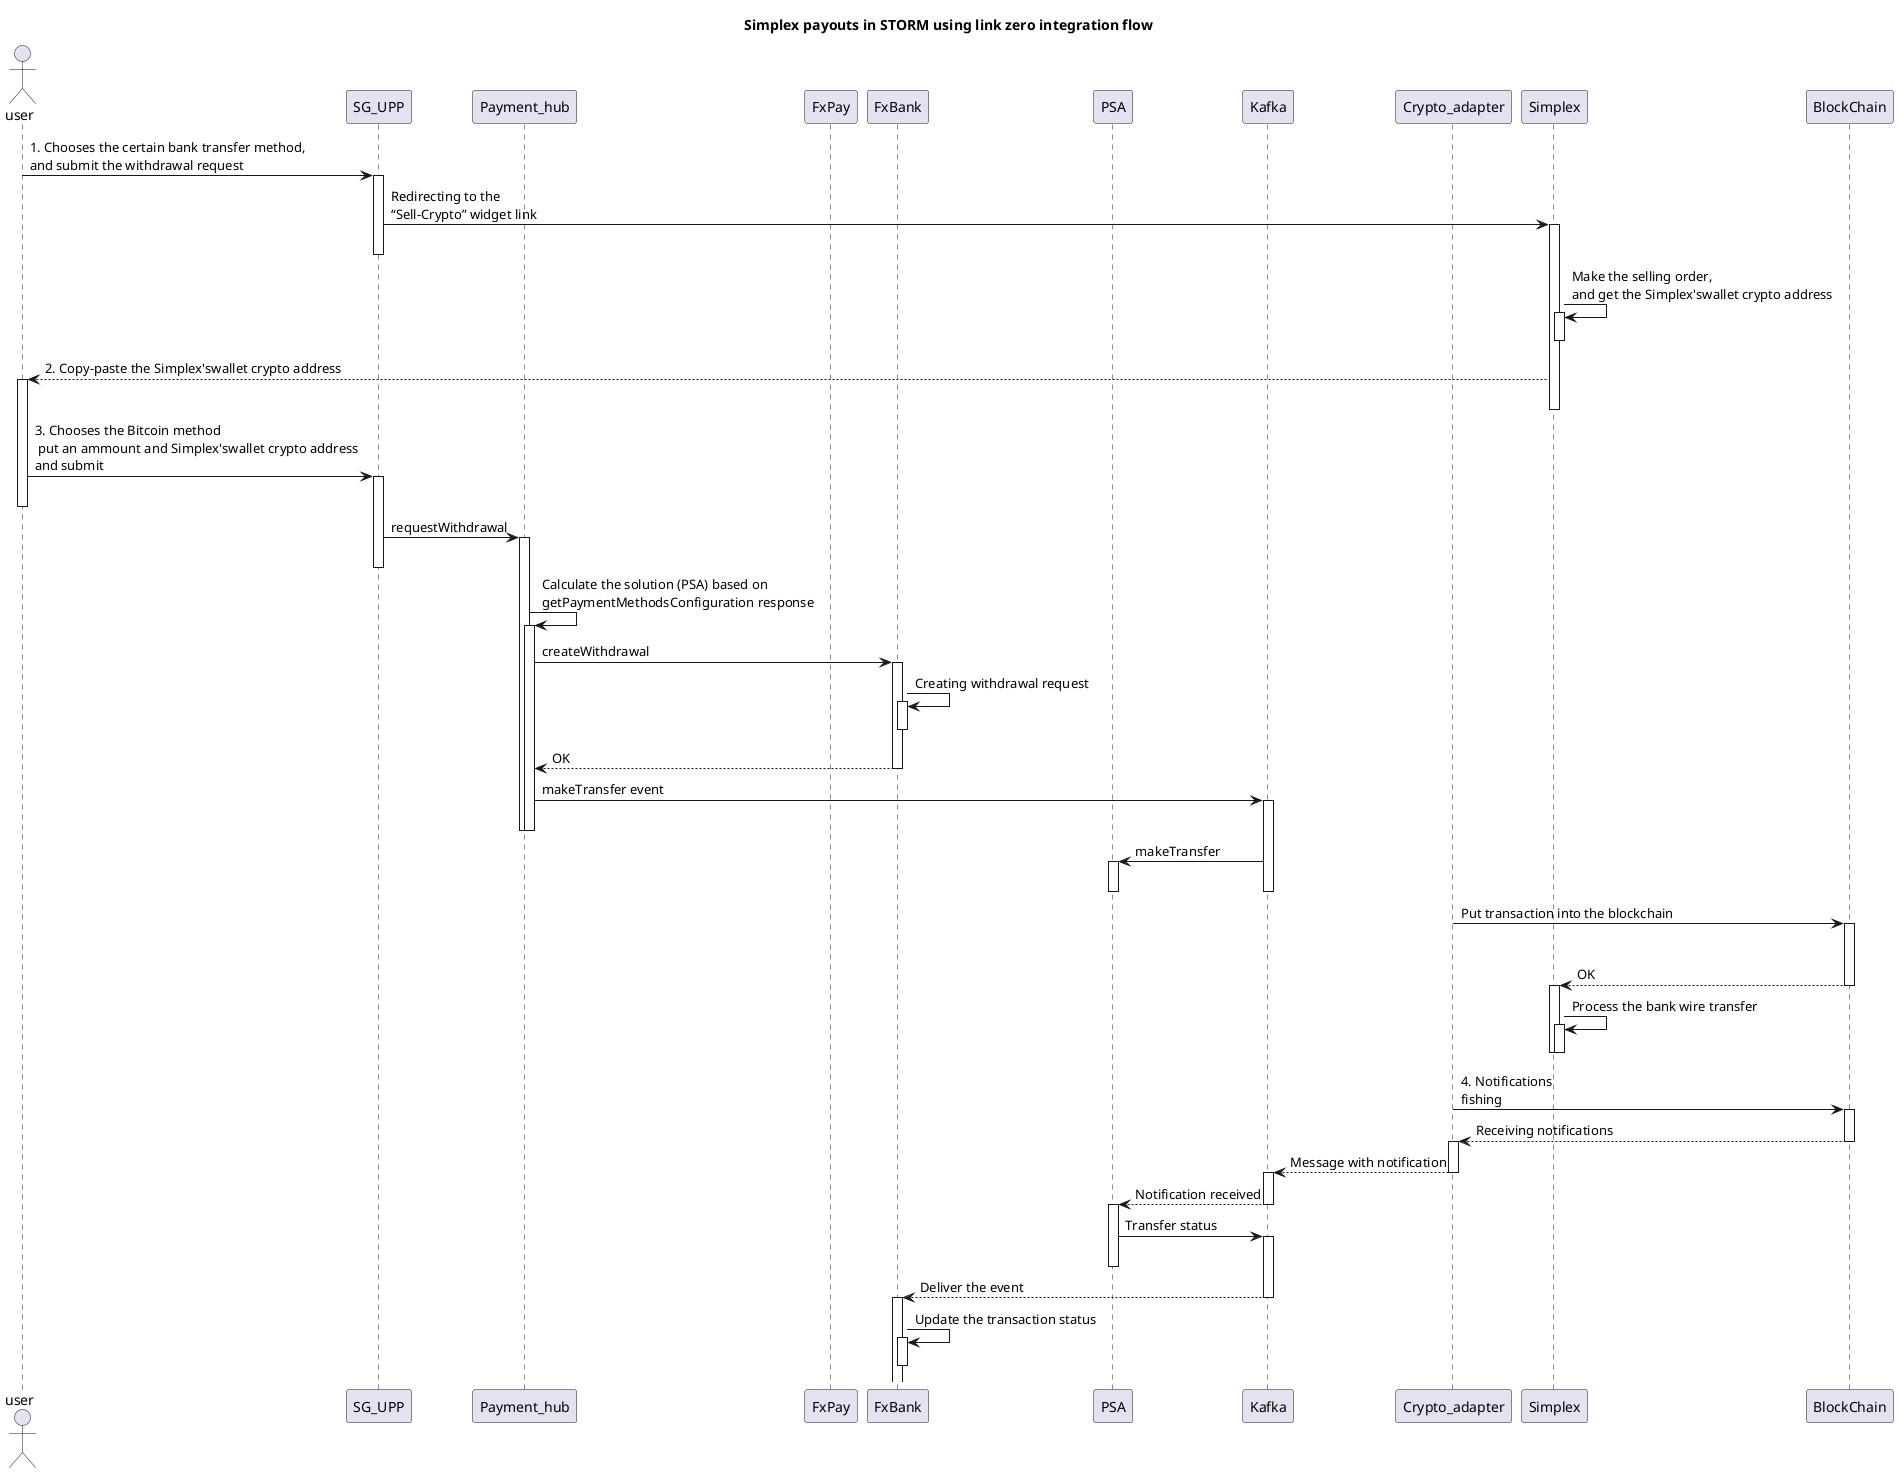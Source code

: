 @startuml

title Simplex payouts in STORM using link zero integration flow 

actor user
participant SG_UPP
participant Payment_hub
participant FxPay
participant FxBank
participant PSA
participant Kafka
participant Crypto_adapter
participant Simplex
participant BlockChain

user -> SG_UPP ++: 1. Chooses the certain bank transfer method, \nand submit the withdrawal request

SG_UPP -> Simplex ++: Redirecting to the \n“Sell-Crypto” widget link
deactivate PSA
deactivate SG_UPP

Simplex -> Simplex ++: Make the selling order, \nand get the Simplex'swallet crypto address 
deactivate Simplex

user <-- Simplex ++: 2. Copy-paste the Simplex'swallet crypto address
deactivate Simplex
deactivate Simplex

user -> SG_UPP ++: 3. Chooses the Bitcoin method \n put an ammount and Simplex'swallet crypto address \nand submit
deactivate user

SG_UPP -> Payment_hub ++: requestWithdrawal
deactivate SG_UPP
Payment_hub -> Payment_hub ++: Calculate the solution (PSA) based on \ngetPaymentMethodsConfiguration response
Payment_hub -> FxBank ++: createWithdrawal
FxBank -> FxBank ++: Creating withdrawal request
deactivate FxBank
FxBank --> Payment_hub --: OK
Payment_hub -> Kafka ++: makeTransfer event
deactivate Payment_hub
deactivate Payment_hub

Kafka -> PSA ++: makeTransfer
deactivate Kafka
deactivate PSA

Crypto_adapter -> BlockChain ++: Put transaction into the blockchain
deactivate Crypto_adapter

BlockChain --> Simplex --: OK
activate Simplex
deactivate BlockChain
Simplex -> Simplex ++: Process the bank wire transfer
deactivate Simplex
deactivate Crypto_adapter

deactivate Simplex
deactivate BlockChain

Crypto_adapter -> BlockChain ++: 4. Notifications \nfishing

Crypto_adapter <-- BlockChain --: Receiving notifications
activate Crypto_adapter
deactivate BlockChain
Crypto_adapter --> Kafka --: Message with notification
activate Kafka

Kafka --> PSA --: Notification received
activate PSA
PSA -> Kafka ++: Transfer status
deactivate PSA

Kafka --> FxBank --: Deliver the event
activate FxBank
FxBank -> FxBank ++: Update the transaction status
deactivate FxBank

@enduml